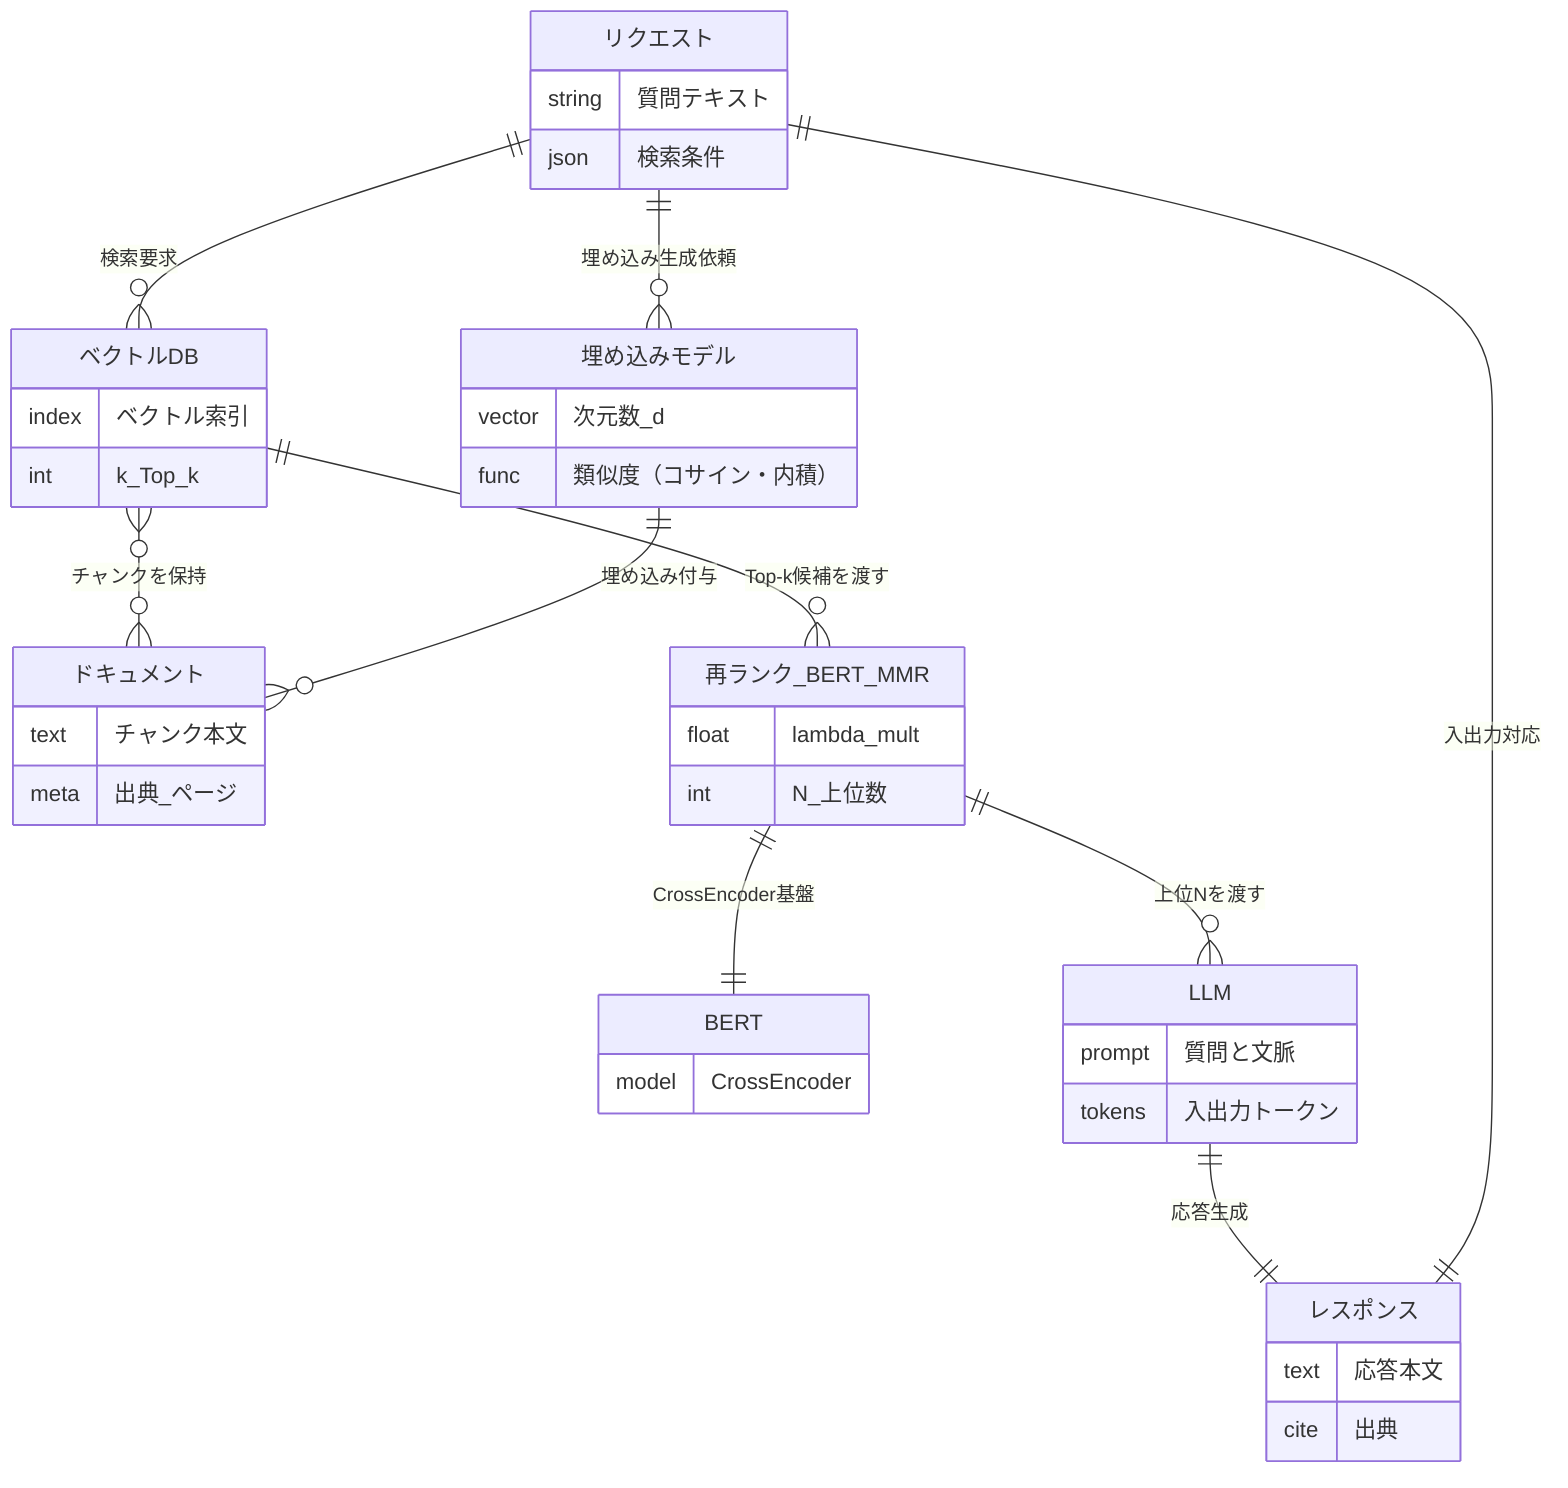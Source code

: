 erDiagram
	direction TB
	リクエスト {
		string 質問テキスト  ""  
		json 検索条件  ""  
	}

	ベクトルDB {
		index ベクトル索引  ""  
		int k_Top_k  ""  
	}

	埋め込みモデル {
		vector 次元数_d  ""  
		func 類似度（コサイン・内積）  ""  
	}

	ドキュメント {
		text チャンク本文  ""  
		meta 出典_ページ  ""  
	}

	再ランク_BERT_MMR {
		float lambda_mult  ""  
		int N_上位数  ""  
	}

	BERT {
		model CrossEncoder  ""  
	}

	LLM {
		prompt 質問と文脈  ""  
		tokens 入出力トークン  ""  
	}

	レスポンス {
		text 応答本文  ""  
		cite 出典  ""  
	}

	リクエスト||--o{ベクトルDB:"検索要求"
	リクエスト||--o{埋め込みモデル:"埋め込み生成依頼"
	ベクトルDB}o--o{ドキュメント:"チャンクを保持"
	埋め込みモデル||--o{ドキュメント:"埋め込み付与"
	ベクトルDB||--o{再ランク_BERT_MMR:"Top-k候補を渡す"
	再ランク_BERT_MMR||--||BERT:"CrossEncoder基盤"
	再ランク_BERT_MMR||--o{LLM:"上位Nを渡す"
	LLM||--||レスポンス:"応答生成"
	リクエスト||--||レスポンス:"入出力対応"